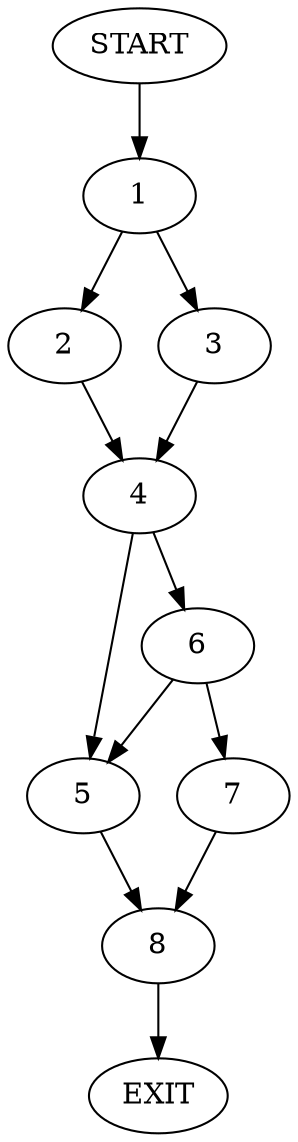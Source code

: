 digraph {
0 [label="START"]
9 [label="EXIT"]
0 -> 1
1 -> 2
1 -> 3
2 -> 4
3 -> 4
4 -> 5
4 -> 6
6 -> 7
6 -> 5
5 -> 8
7 -> 8
8 -> 9
}
